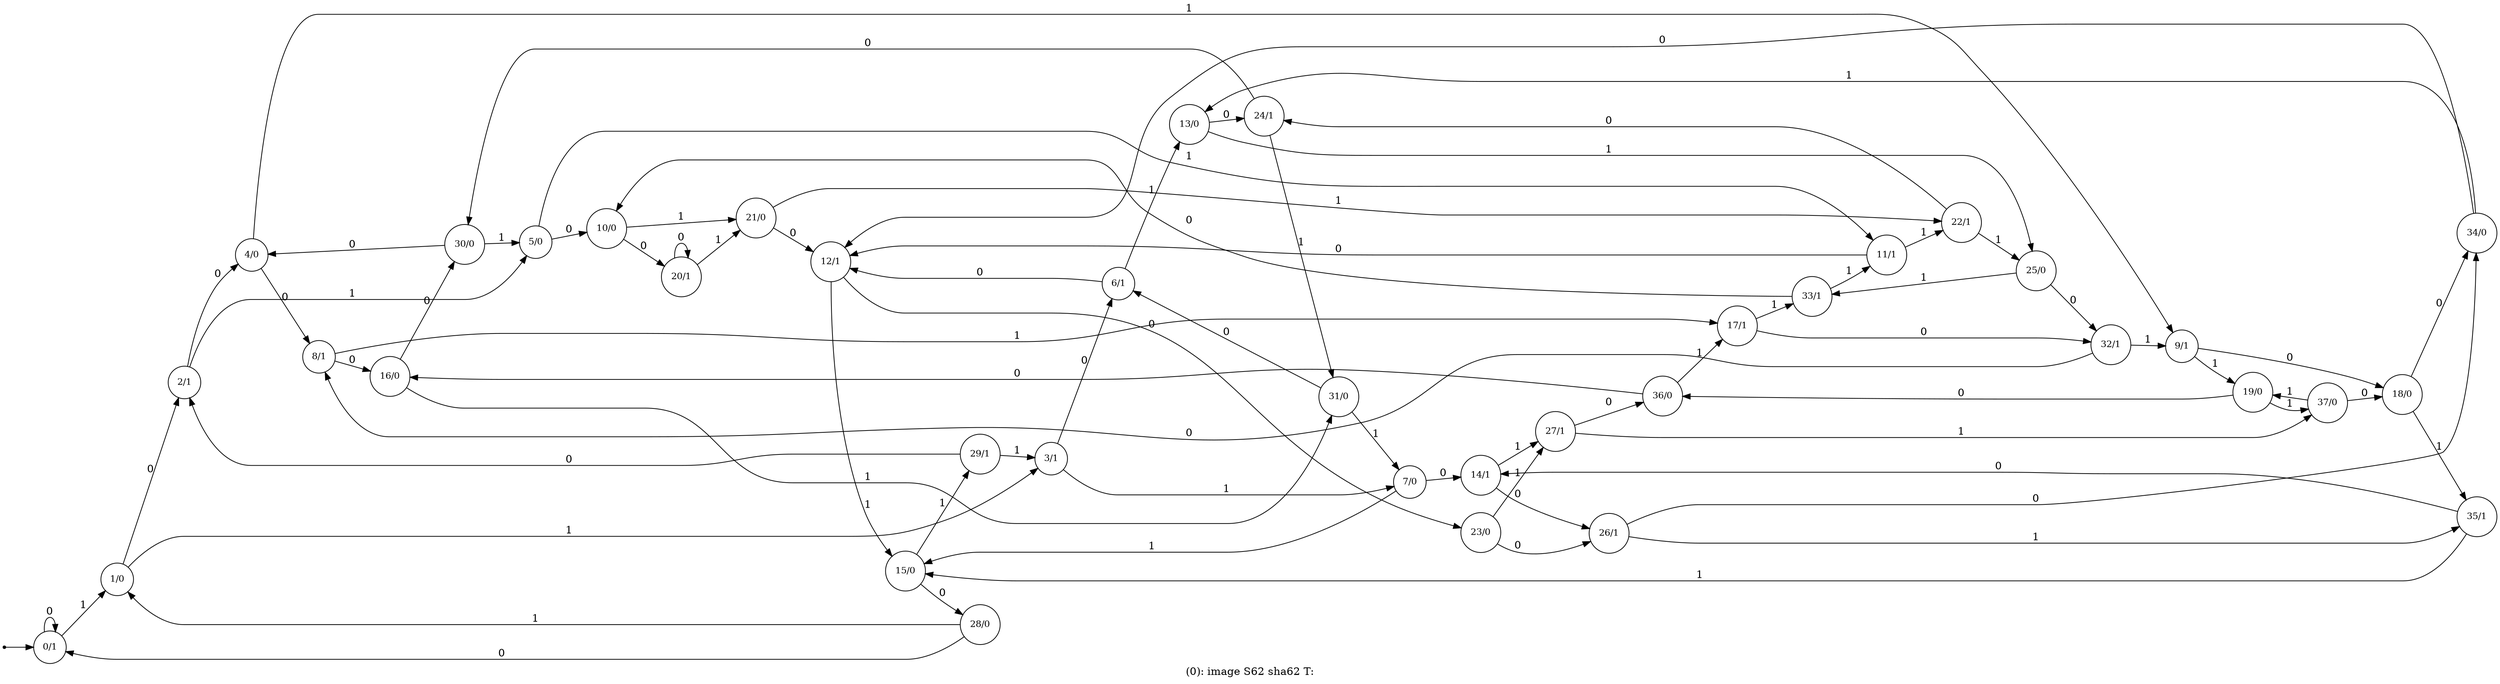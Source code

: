 digraph G {
label = "(0): image S62 sha62 T:";
rankdir = LR;
node [shape = circle, label="0/1", fontsize=12]0;
node [shape = circle, label="1/0", fontsize=12]1;
node [shape = circle, label="2/1", fontsize=12]2;
node [shape = circle, label="3/1", fontsize=12]3;
node [shape = circle, label="4/0", fontsize=12]4;
node [shape = circle, label="5/0", fontsize=12]5;
node [shape = circle, label="6/1", fontsize=12]6;
node [shape = circle, label="7/0", fontsize=12]7;
node [shape = circle, label="8/1", fontsize=12]8;
node [shape = circle, label="9/1", fontsize=12]9;
node [shape = circle, label="10/0", fontsize=12]10;
node [shape = circle, label="11/1", fontsize=12]11;
node [shape = circle, label="12/1", fontsize=12]12;
node [shape = circle, label="13/0", fontsize=12]13;
node [shape = circle, label="14/1", fontsize=12]14;
node [shape = circle, label="15/0", fontsize=12]15;
node [shape = circle, label="16/0", fontsize=12]16;
node [shape = circle, label="17/1", fontsize=12]17;
node [shape = circle, label="18/0", fontsize=12]18;
node [shape = circle, label="19/0", fontsize=12]19;
node [shape = circle, label="20/1", fontsize=12]20;
node [shape = circle, label="21/0", fontsize=12]21;
node [shape = circle, label="22/1", fontsize=12]22;
node [shape = circle, label="23/0", fontsize=12]23;
node [shape = circle, label="24/1", fontsize=12]24;
node [shape = circle, label="25/0", fontsize=12]25;
node [shape = circle, label="26/1", fontsize=12]26;
node [shape = circle, label="27/1", fontsize=12]27;
node [shape = circle, label="28/0", fontsize=12]28;
node [shape = circle, label="29/1", fontsize=12]29;
node [shape = circle, label="30/0", fontsize=12]30;
node [shape = circle, label="31/0", fontsize=12]31;
node [shape = circle, label="32/1", fontsize=12]32;
node [shape = circle, label="33/1", fontsize=12]33;
node [shape = circle, label="34/0", fontsize=12]34;
node [shape = circle, label="35/1", fontsize=12]35;
node [shape = circle, label="36/0", fontsize=12]36;
node [shape = circle, label="37/0", fontsize=12]37;
node [shape = point ]; qi
qi -> 0;
0 -> 0[ label = "0"];
0 -> 1[ label = "1"];
1 -> 2[ label = "0"];
1 -> 3[ label = "1"];
2 -> 4[ label = "0"];
2 -> 5[ label = "1"];
3 -> 6[ label = "0"];
3 -> 7[ label = "1"];
4 -> 8[ label = "0"];
4 -> 9[ label = "1"];
5 -> 10[ label = "0"];
5 -> 11[ label = "1"];
6 -> 12[ label = "0"];
6 -> 13[ label = "1"];
7 -> 14[ label = "0"];
7 -> 15[ label = "1"];
8 -> 16[ label = "0"];
8 -> 17[ label = "1"];
9 -> 18[ label = "0"];
9 -> 19[ label = "1"];
10 -> 20[ label = "0"];
10 -> 21[ label = "1"];
11 -> 12[ label = "0"];
11 -> 22[ label = "1"];
12 -> 15[ label = "1"];
12 -> 23[ label = "0"];
13 -> 24[ label = "0"];
13 -> 25[ label = "1"];
14 -> 26[ label = "0"];
14 -> 27[ label = "1"];
15 -> 28[ label = "0"];
15 -> 29[ label = "1"];
16 -> 30[ label = "0"];
16 -> 31[ label = "1"];
17 -> 32[ label = "0"];
17 -> 33[ label = "1"];
18 -> 34[ label = "0"];
18 -> 35[ label = "1"];
19 -> 36[ label = "0"];
19 -> 37[ label = "1"];
20 -> 20[ label = "0"];
20 -> 21[ label = "1"];
21 -> 12[ label = "0"];
21 -> 22[ label = "1"];
22 -> 24[ label = "0"];
22 -> 25[ label = "1"];
23 -> 26[ label = "0"];
23 -> 27[ label = "1"];
24 -> 30[ label = "0"];
24 -> 31[ label = "1"];
25 -> 32[ label = "0"];
25 -> 33[ label = "1"];
26 -> 34[ label = "0"];
26 -> 35[ label = "1"];
27 -> 36[ label = "0"];
27 -> 37[ label = "1"];
28 -> 0[ label = "0"];
28 -> 1[ label = "1"];
29 -> 2[ label = "0"];
29 -> 3[ label = "1"];
30 -> 4[ label = "0"];
30 -> 5[ label = "1"];
31 -> 6[ label = "0"];
31 -> 7[ label = "1"];
32 -> 8[ label = "0"];
32 -> 9[ label = "1"];
33 -> 10[ label = "0"];
33 -> 11[ label = "1"];
34 -> 12[ label = "0"];
34 -> 13[ label = "1"];
35 -> 14[ label = "0"];
35 -> 15[ label = "1"];
36 -> 16[ label = "0"];
36 -> 17[ label = "1"];
37 -> 18[ label = "0"];
37 -> 19[ label = "1"];
}
